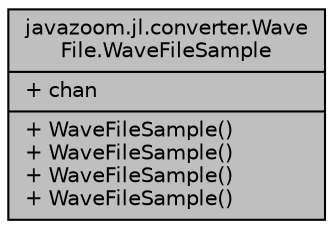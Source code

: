 digraph "javazoom.jl.converter.WaveFile.WaveFileSample"
{
 // LATEX_PDF_SIZE
  edge [fontname="Helvetica",fontsize="10",labelfontname="Helvetica",labelfontsize="10"];
  node [fontname="Helvetica",fontsize="10",shape=record];
  Node1 [label="{javazoom.jl.converter.Wave\lFile.WaveFileSample\n|+ chan\l|+ WaveFileSample()\l+ WaveFileSample()\l+ WaveFileSample()\l+ WaveFileSample()\l}",height=0.2,width=0.4,color="black", fillcolor="grey75", style="filled", fontcolor="black",tooltip=" "];
}
